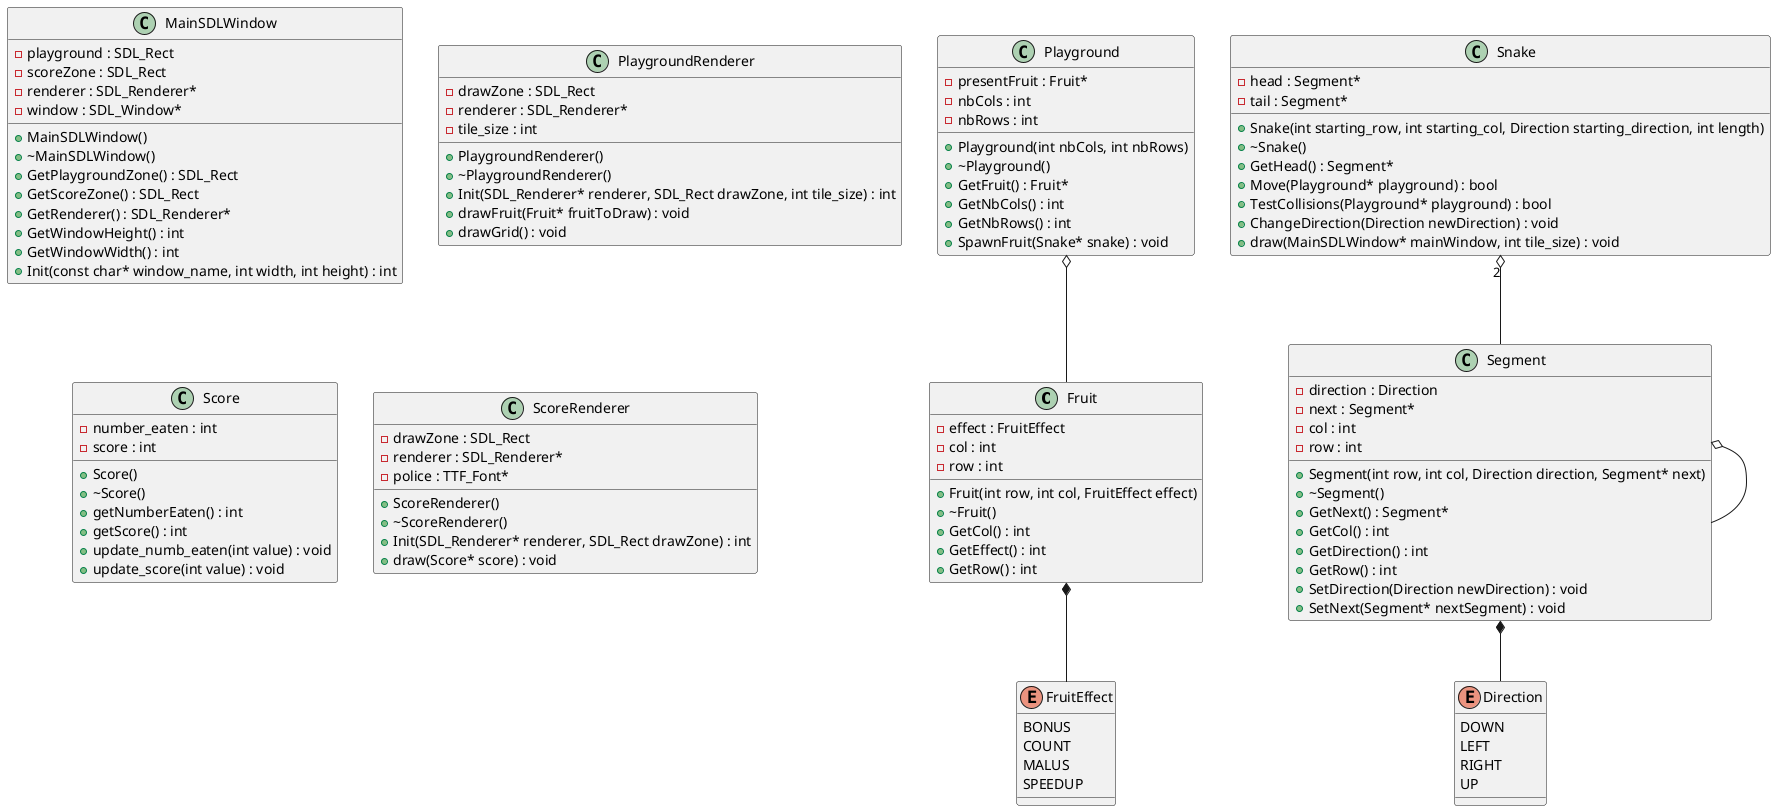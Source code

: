 @startuml





/' Objects '/

class Fruit {
	+Fruit(int row, int col, FruitEffect effect)
	+~Fruit()
	-effect : FruitEffect
	+GetCol() : int
	+GetEffect() : int
	+GetRow() : int
	-col : int
	-row : int
}


class MainSDLWindow {
	+MainSDLWindow()
	+~MainSDLWindow()
	+GetPlaygroundZone() : SDL_Rect
	+GetScoreZone() : SDL_Rect
	-playground : SDL_Rect
	-scoreZone : SDL_Rect
	+GetRenderer() : SDL_Renderer*
	-renderer : SDL_Renderer*
	-window : SDL_Window*
	+GetWindowHeight() : int
	+GetWindowWidth() : int
	+Init(const char* window_name, int width, int height) : int
}


class Playground {
	+Playground(int nbCols, int nbRows)
	+~Playground()
	+GetFruit() : Fruit*
	-presentFruit : Fruit*
	+GetNbCols() : int
	+GetNbRows() : int
	-nbCols : int
	-nbRows : int
	+SpawnFruit(Snake* snake) : void
}


class PlaygroundRenderer {
	+PlaygroundRenderer()
	+~PlaygroundRenderer()
	-drawZone : SDL_Rect
	-renderer : SDL_Renderer*
	+Init(SDL_Renderer* renderer, SDL_Rect drawZone, int tile_size) : int
	-tile_size : int
	+drawFruit(Fruit* fruitToDraw) : void
	+drawGrid() : void
}


class Score {
	+Score()
	+~Score()
	+getNumberEaten() : int
	+getScore() : int
	-number_eaten : int
	-score : int
	+update_numb_eaten(int value) : void
	+update_score(int value) : void
}


class ScoreRenderer {
	+ScoreRenderer()
	+~ScoreRenderer()
	-drawZone : SDL_Rect
	-renderer : SDL_Renderer*
	-police : TTF_Font*
	+Init(SDL_Renderer* renderer, SDL_Rect drawZone) : int
	+draw(Score* score) : void
}


class Segment {
	+Segment(int row, int col, Direction direction, Segment* next)
	+~Segment()
	-direction : Direction
	+GetNext() : Segment*
	-next : Segment*
	+GetCol() : int
	+GetDirection() : int
	+GetRow() : int
	-col : int
	-row : int
	+SetDirection(Direction newDirection) : void
	+SetNext(Segment* nextSegment) : void
}


class Snake {
	+Snake(int starting_row, int starting_col, Direction starting_direction, int length)
	+~Snake()
	+GetHead() : Segment*
	-head : Segment*
	-tail : Segment*
	+Move(Playground* playground) : bool
	+TestCollisions(Playground* playground) : bool
	+ChangeDirection(Direction newDirection) : void
	+draw(MainSDLWindow* mainWindow, int tile_size) : void
}


enum Direction {
	DOWN
	LEFT
	RIGHT
	UP
}


enum FruitEffect {
	BONUS
	COUNT
	MALUS
	SPEEDUP
}





/' Inheritance relationships '/




/' Aggregation relationships '/

.Fruit *-- .FruitEffect


.Playground o-- .Fruit


.Segment *-- .Direction


.Segment o-- .Segment


.Snake "2" o-- .Segment






/' Nested objects '/



@enduml


